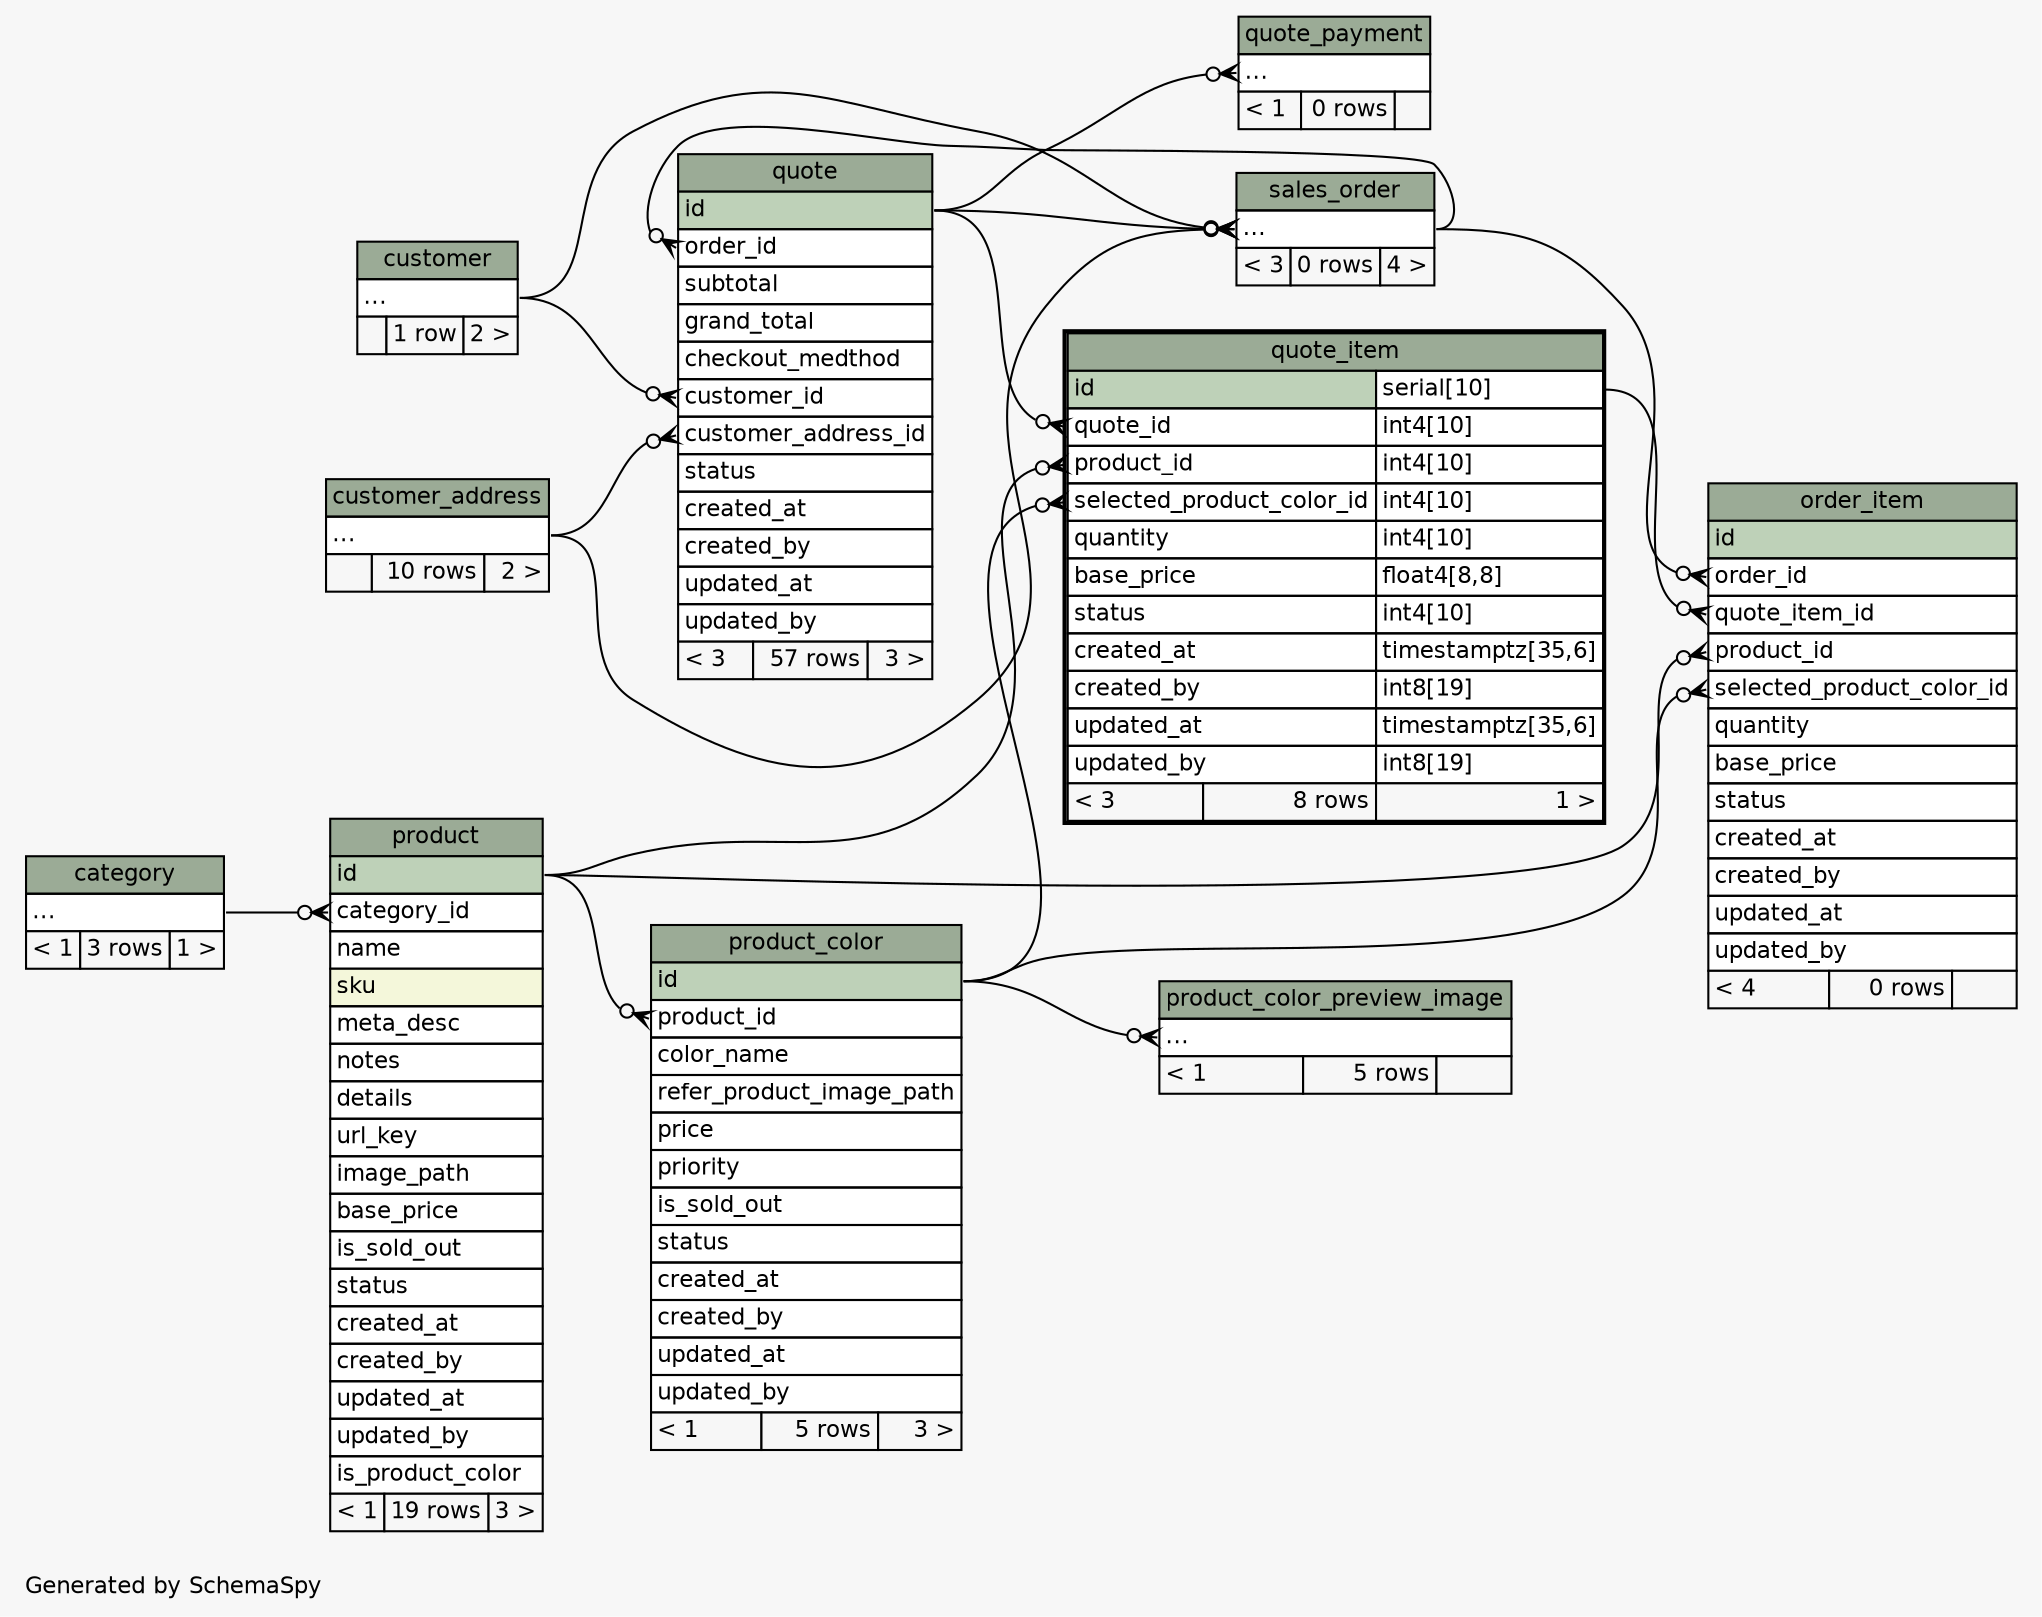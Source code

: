 // dot 2.38.0 on Linux 4.4.0-71-generic
// SchemaSpy rev 590
digraph "twoDegreesRelationshipsDiagram" {
  graph [
    rankdir="RL"
    bgcolor="#f7f7f7"
    label="\nGenerated by SchemaSpy"
    labeljust="l"
    nodesep="0.18"
    ranksep="0.46"
    fontname="Helvetica"
    fontsize="11"
  ];
  node [
    fontname="Helvetica"
    fontsize="11"
    shape="plaintext"
  ];
  edge [
    arrowsize="0.8"
  ];
  "order_item":"order_id":w -> "sales_order":"elipses":e [arrowhead=none dir=back arrowtail=crowodot];
  "order_item":"product_id":w -> "product":"id":e [arrowhead=none dir=back arrowtail=crowodot];
  "order_item":"quote_item_id":w -> "quote_item":"id.type":e [arrowhead=none dir=back arrowtail=crowodot];
  "order_item":"selected_product_color_id":w -> "product_color":"id":e [arrowhead=none dir=back arrowtail=crowodot];
  "product":"category_id":w -> "category":"elipses":e [arrowhead=none dir=back arrowtail=crowodot];
  "product_color":"product_id":w -> "product":"id":e [arrowhead=none dir=back arrowtail=crowodot];
  "product_color_preview_image":"elipses":w -> "product_color":"id":e [arrowhead=none dir=back arrowtail=crowodot];
  "quote":"customer_address_id":w -> "customer_address":"elipses":e [arrowhead=none dir=back arrowtail=crowodot];
  "quote":"customer_id":w -> "customer":"elipses":e [arrowhead=none dir=back arrowtail=crowodot];
  "quote":"order_id":w -> "sales_order":"elipses":e [arrowhead=none dir=back arrowtail=crowodot];
  "quote_item":"product_id":w -> "product":"id":e [arrowhead=none dir=back arrowtail=crowodot];
  "quote_item":"quote_id":w -> "quote":"id":e [arrowhead=none dir=back arrowtail=crowodot];
  "quote_item":"selected_product_color_id":w -> "product_color":"id":e [arrowhead=none dir=back arrowtail=crowodot];
  "quote_payment":"elipses":w -> "quote":"id":e [arrowhead=none dir=back arrowtail=crowodot];
  "sales_order":"elipses":w -> "customer":"elipses":e [arrowhead=none dir=back arrowtail=crowodot];
  "sales_order":"elipses":w -> "quote":"id":e [arrowhead=none dir=back arrowtail=crowodot];
  "sales_order":"elipses":w -> "customer_address":"elipses":e [arrowhead=none dir=back arrowtail=crowodot];
  "category" [
    label=<
    <TABLE BORDER="0" CELLBORDER="1" CELLSPACING="0" BGCOLOR="#ffffff">
      <TR><TD COLSPAN="3" BGCOLOR="#9bab96" ALIGN="CENTER">category</TD></TR>
      <TR><TD PORT="elipses" COLSPAN="3" ALIGN="LEFT">...</TD></TR>
      <TR><TD ALIGN="LEFT" BGCOLOR="#f7f7f7">&lt; 1</TD><TD ALIGN="RIGHT" BGCOLOR="#f7f7f7">3 rows</TD><TD ALIGN="RIGHT" BGCOLOR="#f7f7f7">1 &gt;</TD></TR>
    </TABLE>>
    URL="category.html"
    tooltip="category"
  ];
  "customer" [
    label=<
    <TABLE BORDER="0" CELLBORDER="1" CELLSPACING="0" BGCOLOR="#ffffff">
      <TR><TD COLSPAN="3" BGCOLOR="#9bab96" ALIGN="CENTER">customer</TD></TR>
      <TR><TD PORT="elipses" COLSPAN="3" ALIGN="LEFT">...</TD></TR>
      <TR><TD ALIGN="LEFT" BGCOLOR="#f7f7f7">  </TD><TD ALIGN="RIGHT" BGCOLOR="#f7f7f7">1 row</TD><TD ALIGN="RIGHT" BGCOLOR="#f7f7f7">2 &gt;</TD></TR>
    </TABLE>>
    URL="customer.html"
    tooltip="customer"
  ];
  "customer_address" [
    label=<
    <TABLE BORDER="0" CELLBORDER="1" CELLSPACING="0" BGCOLOR="#ffffff">
      <TR><TD COLSPAN="3" BGCOLOR="#9bab96" ALIGN="CENTER">customer_address</TD></TR>
      <TR><TD PORT="elipses" COLSPAN="3" ALIGN="LEFT">...</TD></TR>
      <TR><TD ALIGN="LEFT" BGCOLOR="#f7f7f7">  </TD><TD ALIGN="RIGHT" BGCOLOR="#f7f7f7">10 rows</TD><TD ALIGN="RIGHT" BGCOLOR="#f7f7f7">2 &gt;</TD></TR>
    </TABLE>>
    URL="customer_address.html"
    tooltip="customer_address"
  ];
  "order_item" [
    label=<
    <TABLE BORDER="0" CELLBORDER="1" CELLSPACING="0" BGCOLOR="#ffffff">
      <TR><TD COLSPAN="3" BGCOLOR="#9bab96" ALIGN="CENTER">order_item</TD></TR>
      <TR><TD PORT="id" COLSPAN="3" BGCOLOR="#bed1b8" ALIGN="LEFT">id</TD></TR>
      <TR><TD PORT="order_id" COLSPAN="3" ALIGN="LEFT">order_id</TD></TR>
      <TR><TD PORT="quote_item_id" COLSPAN="3" ALIGN="LEFT">quote_item_id</TD></TR>
      <TR><TD PORT="product_id" COLSPAN="3" ALIGN="LEFT">product_id</TD></TR>
      <TR><TD PORT="selected_product_color_id" COLSPAN="3" ALIGN="LEFT">selected_product_color_id</TD></TR>
      <TR><TD PORT="quantity" COLSPAN="3" ALIGN="LEFT">quantity</TD></TR>
      <TR><TD PORT="base_price" COLSPAN="3" ALIGN="LEFT">base_price</TD></TR>
      <TR><TD PORT="status" COLSPAN="3" ALIGN="LEFT">status</TD></TR>
      <TR><TD PORT="created_at" COLSPAN="3" ALIGN="LEFT">created_at</TD></TR>
      <TR><TD PORT="created_by" COLSPAN="3" ALIGN="LEFT">created_by</TD></TR>
      <TR><TD PORT="updated_at" COLSPAN="3" ALIGN="LEFT">updated_at</TD></TR>
      <TR><TD PORT="updated_by" COLSPAN="3" ALIGN="LEFT">updated_by</TD></TR>
      <TR><TD ALIGN="LEFT" BGCOLOR="#f7f7f7">&lt; 4</TD><TD ALIGN="RIGHT" BGCOLOR="#f7f7f7">0 rows</TD><TD ALIGN="RIGHT" BGCOLOR="#f7f7f7">  </TD></TR>
    </TABLE>>
    URL="order_item.html"
    tooltip="order_item"
  ];
  "product" [
    label=<
    <TABLE BORDER="0" CELLBORDER="1" CELLSPACING="0" BGCOLOR="#ffffff">
      <TR><TD COLSPAN="3" BGCOLOR="#9bab96" ALIGN="CENTER">product</TD></TR>
      <TR><TD PORT="id" COLSPAN="3" BGCOLOR="#bed1b8" ALIGN="LEFT">id</TD></TR>
      <TR><TD PORT="category_id" COLSPAN="3" ALIGN="LEFT">category_id</TD></TR>
      <TR><TD PORT="name" COLSPAN="3" ALIGN="LEFT">name</TD></TR>
      <TR><TD PORT="sku" COLSPAN="3" BGCOLOR="#f4f7da" ALIGN="LEFT">sku</TD></TR>
      <TR><TD PORT="meta_desc" COLSPAN="3" ALIGN="LEFT">meta_desc</TD></TR>
      <TR><TD PORT="notes" COLSPAN="3" ALIGN="LEFT">notes</TD></TR>
      <TR><TD PORT="details" COLSPAN="3" ALIGN="LEFT">details</TD></TR>
      <TR><TD PORT="url_key" COLSPAN="3" ALIGN="LEFT">url_key</TD></TR>
      <TR><TD PORT="image_path" COLSPAN="3" ALIGN="LEFT">image_path</TD></TR>
      <TR><TD PORT="base_price" COLSPAN="3" ALIGN="LEFT">base_price</TD></TR>
      <TR><TD PORT="is_sold_out" COLSPAN="3" ALIGN="LEFT">is_sold_out</TD></TR>
      <TR><TD PORT="status" COLSPAN="3" ALIGN="LEFT">status</TD></TR>
      <TR><TD PORT="created_at" COLSPAN="3" ALIGN="LEFT">created_at</TD></TR>
      <TR><TD PORT="created_by" COLSPAN="3" ALIGN="LEFT">created_by</TD></TR>
      <TR><TD PORT="updated_at" COLSPAN="3" ALIGN="LEFT">updated_at</TD></TR>
      <TR><TD PORT="updated_by" COLSPAN="3" ALIGN="LEFT">updated_by</TD></TR>
      <TR><TD PORT="is_product_color" COLSPAN="3" ALIGN="LEFT">is_product_color</TD></TR>
      <TR><TD ALIGN="LEFT" BGCOLOR="#f7f7f7">&lt; 1</TD><TD ALIGN="RIGHT" BGCOLOR="#f7f7f7">19 rows</TD><TD ALIGN="RIGHT" BGCOLOR="#f7f7f7">3 &gt;</TD></TR>
    </TABLE>>
    URL="product.html"
    tooltip="product"
  ];
  "product_color" [
    label=<
    <TABLE BORDER="0" CELLBORDER="1" CELLSPACING="0" BGCOLOR="#ffffff">
      <TR><TD COLSPAN="3" BGCOLOR="#9bab96" ALIGN="CENTER">product_color</TD></TR>
      <TR><TD PORT="id" COLSPAN="3" BGCOLOR="#bed1b8" ALIGN="LEFT">id</TD></TR>
      <TR><TD PORT="product_id" COLSPAN="3" ALIGN="LEFT">product_id</TD></TR>
      <TR><TD PORT="color_name" COLSPAN="3" ALIGN="LEFT">color_name</TD></TR>
      <TR><TD PORT="refer_product_image_path" COLSPAN="3" ALIGN="LEFT">refer_product_image_path</TD></TR>
      <TR><TD PORT="price" COLSPAN="3" ALIGN="LEFT">price</TD></TR>
      <TR><TD PORT="priority" COLSPAN="3" ALIGN="LEFT">priority</TD></TR>
      <TR><TD PORT="is_sold_out" COLSPAN="3" ALIGN="LEFT">is_sold_out</TD></TR>
      <TR><TD PORT="status" COLSPAN="3" ALIGN="LEFT">status</TD></TR>
      <TR><TD PORT="created_at" COLSPAN="3" ALIGN="LEFT">created_at</TD></TR>
      <TR><TD PORT="created_by" COLSPAN="3" ALIGN="LEFT">created_by</TD></TR>
      <TR><TD PORT="updated_at" COLSPAN="3" ALIGN="LEFT">updated_at</TD></TR>
      <TR><TD PORT="updated_by" COLSPAN="3" ALIGN="LEFT">updated_by</TD></TR>
      <TR><TD ALIGN="LEFT" BGCOLOR="#f7f7f7">&lt; 1</TD><TD ALIGN="RIGHT" BGCOLOR="#f7f7f7">5 rows</TD><TD ALIGN="RIGHT" BGCOLOR="#f7f7f7">3 &gt;</TD></TR>
    </TABLE>>
    URL="product_color.html"
    tooltip="product_color"
  ];
  "product_color_preview_image" [
    label=<
    <TABLE BORDER="0" CELLBORDER="1" CELLSPACING="0" BGCOLOR="#ffffff">
      <TR><TD COLSPAN="3" BGCOLOR="#9bab96" ALIGN="CENTER">product_color_preview_image</TD></TR>
      <TR><TD PORT="elipses" COLSPAN="3" ALIGN="LEFT">...</TD></TR>
      <TR><TD ALIGN="LEFT" BGCOLOR="#f7f7f7">&lt; 1</TD><TD ALIGN="RIGHT" BGCOLOR="#f7f7f7">5 rows</TD><TD ALIGN="RIGHT" BGCOLOR="#f7f7f7">  </TD></TR>
    </TABLE>>
    URL="product_color_preview_image.html"
    tooltip="product_color_preview_image"
  ];
  "quote" [
    label=<
    <TABLE BORDER="0" CELLBORDER="1" CELLSPACING="0" BGCOLOR="#ffffff">
      <TR><TD COLSPAN="3" BGCOLOR="#9bab96" ALIGN="CENTER">quote</TD></TR>
      <TR><TD PORT="id" COLSPAN="3" BGCOLOR="#bed1b8" ALIGN="LEFT">id</TD></TR>
      <TR><TD PORT="order_id" COLSPAN="3" ALIGN="LEFT">order_id</TD></TR>
      <TR><TD PORT="subtotal" COLSPAN="3" ALIGN="LEFT">subtotal</TD></TR>
      <TR><TD PORT="grand_total" COLSPAN="3" ALIGN="LEFT">grand_total</TD></TR>
      <TR><TD PORT="checkout_medthod" COLSPAN="3" ALIGN="LEFT">checkout_medthod</TD></TR>
      <TR><TD PORT="customer_id" COLSPAN="3" ALIGN="LEFT">customer_id</TD></TR>
      <TR><TD PORT="customer_address_id" COLSPAN="3" ALIGN="LEFT">customer_address_id</TD></TR>
      <TR><TD PORT="status" COLSPAN="3" ALIGN="LEFT">status</TD></TR>
      <TR><TD PORT="created_at" COLSPAN="3" ALIGN="LEFT">created_at</TD></TR>
      <TR><TD PORT="created_by" COLSPAN="3" ALIGN="LEFT">created_by</TD></TR>
      <TR><TD PORT="updated_at" COLSPAN="3" ALIGN="LEFT">updated_at</TD></TR>
      <TR><TD PORT="updated_by" COLSPAN="3" ALIGN="LEFT">updated_by</TD></TR>
      <TR><TD ALIGN="LEFT" BGCOLOR="#f7f7f7">&lt; 3</TD><TD ALIGN="RIGHT" BGCOLOR="#f7f7f7">57 rows</TD><TD ALIGN="RIGHT" BGCOLOR="#f7f7f7">3 &gt;</TD></TR>
    </TABLE>>
    URL="quote.html"
    tooltip="quote"
  ];
  "quote_item" [
    label=<
    <TABLE BORDER="2" CELLBORDER="1" CELLSPACING="0" BGCOLOR="#ffffff">
      <TR><TD COLSPAN="3" BGCOLOR="#9bab96" ALIGN="CENTER">quote_item</TD></TR>
      <TR><TD PORT="id" COLSPAN="2" BGCOLOR="#bed1b8" ALIGN="LEFT">id</TD><TD PORT="id.type" ALIGN="LEFT">serial[10]</TD></TR>
      <TR><TD PORT="quote_id" COLSPAN="2" ALIGN="LEFT">quote_id</TD><TD PORT="quote_id.type" ALIGN="LEFT">int4[10]</TD></TR>
      <TR><TD PORT="product_id" COLSPAN="2" ALIGN="LEFT">product_id</TD><TD PORT="product_id.type" ALIGN="LEFT">int4[10]</TD></TR>
      <TR><TD PORT="selected_product_color_id" COLSPAN="2" ALIGN="LEFT">selected_product_color_id</TD><TD PORT="selected_product_color_id.type" ALIGN="LEFT">int4[10]</TD></TR>
      <TR><TD PORT="quantity" COLSPAN="2" ALIGN="LEFT">quantity</TD><TD PORT="quantity.type" ALIGN="LEFT">int4[10]</TD></TR>
      <TR><TD PORT="base_price" COLSPAN="2" ALIGN="LEFT">base_price</TD><TD PORT="base_price.type" ALIGN="LEFT">float4[8,8]</TD></TR>
      <TR><TD PORT="status" COLSPAN="2" ALIGN="LEFT">status</TD><TD PORT="status.type" ALIGN="LEFT">int4[10]</TD></TR>
      <TR><TD PORT="created_at" COLSPAN="2" ALIGN="LEFT">created_at</TD><TD PORT="created_at.type" ALIGN="LEFT">timestamptz[35,6]</TD></TR>
      <TR><TD PORT="created_by" COLSPAN="2" ALIGN="LEFT">created_by</TD><TD PORT="created_by.type" ALIGN="LEFT">int8[19]</TD></TR>
      <TR><TD PORT="updated_at" COLSPAN="2" ALIGN="LEFT">updated_at</TD><TD PORT="updated_at.type" ALIGN="LEFT">timestamptz[35,6]</TD></TR>
      <TR><TD PORT="updated_by" COLSPAN="2" ALIGN="LEFT">updated_by</TD><TD PORT="updated_by.type" ALIGN="LEFT">int8[19]</TD></TR>
      <TR><TD ALIGN="LEFT" BGCOLOR="#f7f7f7">&lt; 3</TD><TD ALIGN="RIGHT" BGCOLOR="#f7f7f7">8 rows</TD><TD ALIGN="RIGHT" BGCOLOR="#f7f7f7">1 &gt;</TD></TR>
    </TABLE>>
    URL="quote_item.html"
    tooltip="quote_item"
  ];
  "quote_payment" [
    label=<
    <TABLE BORDER="0" CELLBORDER="1" CELLSPACING="0" BGCOLOR="#ffffff">
      <TR><TD COLSPAN="3" BGCOLOR="#9bab96" ALIGN="CENTER">quote_payment</TD></TR>
      <TR><TD PORT="elipses" COLSPAN="3" ALIGN="LEFT">...</TD></TR>
      <TR><TD ALIGN="LEFT" BGCOLOR="#f7f7f7">&lt; 1</TD><TD ALIGN="RIGHT" BGCOLOR="#f7f7f7">0 rows</TD><TD ALIGN="RIGHT" BGCOLOR="#f7f7f7">  </TD></TR>
    </TABLE>>
    URL="quote_payment.html"
    tooltip="quote_payment"
  ];
  "sales_order" [
    label=<
    <TABLE BORDER="0" CELLBORDER="1" CELLSPACING="0" BGCOLOR="#ffffff">
      <TR><TD COLSPAN="3" BGCOLOR="#9bab96" ALIGN="CENTER">sales_order</TD></TR>
      <TR><TD PORT="elipses" COLSPAN="3" ALIGN="LEFT">...</TD></TR>
      <TR><TD ALIGN="LEFT" BGCOLOR="#f7f7f7">&lt; 3</TD><TD ALIGN="RIGHT" BGCOLOR="#f7f7f7">0 rows</TD><TD ALIGN="RIGHT" BGCOLOR="#f7f7f7">4 &gt;</TD></TR>
    </TABLE>>
    URL="sales_order.html"
    tooltip="sales_order"
  ];
}
